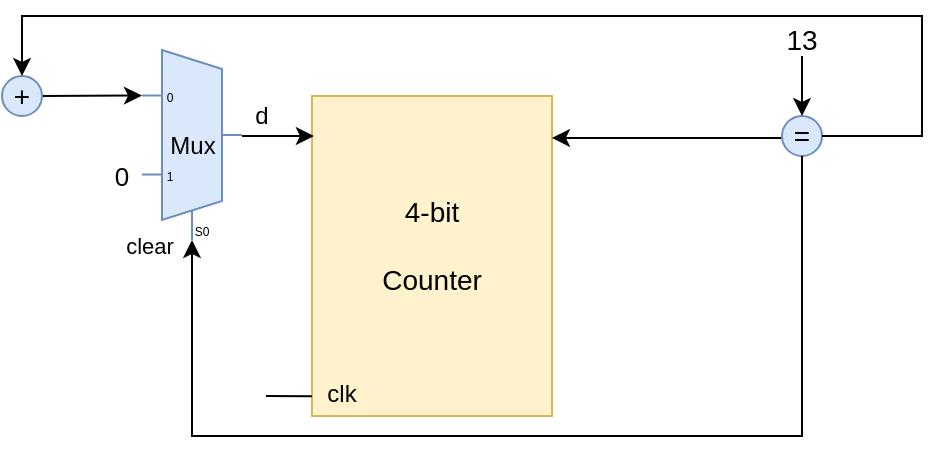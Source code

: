 <mxfile version="20.8.16" type="device"><diagram name="Page-1" id="JKcO-LOjQ9KDGLqMNJAe"><mxGraphModel dx="861" dy="516" grid="1" gridSize="10" guides="1" tooltips="1" connect="1" arrows="1" fold="1" page="1" pageScale="1" pageWidth="850" pageHeight="1100" math="0" shadow="0"><root><mxCell id="0"/><mxCell id="1" parent="0"/><mxCell id="k33jYRoEqoO7-9eLj3Zs-2" value="" style="rounded=0;whiteSpace=wrap;html=1;fillColor=#fff2cc;strokeColor=#d6b656;" vertex="1" parent="1"><mxGeometry x="365" y="160" width="120" height="160" as="geometry"/></mxCell><mxCell id="k33jYRoEqoO7-9eLj3Zs-3" value="" style="endArrow=none;html=1;rounded=0;exitX=-0.017;exitY=0.938;exitDx=0;exitDy=0;exitPerimeter=0;" edge="1" parent="1"><mxGeometry width="50" height="50" relative="1" as="geometry"><mxPoint x="364.96" y="310.08" as="sourcePoint"/><mxPoint x="342" y="310" as="targetPoint"/></mxGeometry></mxCell><mxCell id="k33jYRoEqoO7-9eLj3Zs-4" value="clk" style="text;html=1;strokeColor=none;fillColor=none;align=center;verticalAlign=middle;whiteSpace=wrap;rounded=0;" vertex="1" parent="1"><mxGeometry x="350" y="294" width="60" height="30" as="geometry"/></mxCell><mxCell id="k33jYRoEqoO7-9eLj3Zs-6" value="" style="endArrow=classic;html=1;rounded=0;entryX=0.008;entryY=0.125;entryDx=0;entryDy=0;entryPerimeter=0;" edge="1" parent="1" target="k33jYRoEqoO7-9eLj3Zs-2"><mxGeometry width="50" height="50" relative="1" as="geometry"><mxPoint x="330" y="180" as="sourcePoint"/><mxPoint x="450" y="240" as="targetPoint"/></mxGeometry></mxCell><mxCell id="k33jYRoEqoO7-9eLj3Zs-7" value="Mux" style="shadow=0;dashed=0;align=center;html=1;strokeWidth=1;shape=mxgraph.electrical.abstract.mux2;container=0;fillColor=#dae8fc;strokeColor=#6c8ebf;" vertex="1" parent="1"><mxGeometry x="280" y="137" width="50" height="95" as="geometry"/></mxCell><mxCell id="k33jYRoEqoO7-9eLj3Zs-8" value="d" style="text;html=1;strokeColor=none;fillColor=none;align=center;verticalAlign=middle;whiteSpace=wrap;rounded=0;" vertex="1" parent="1"><mxGeometry x="310" y="155" width="60" height="30" as="geometry"/></mxCell><mxCell id="k33jYRoEqoO7-9eLj3Zs-9" value="" style="endArrow=classic;html=1;rounded=0;entryX=0;entryY=0.208;entryDx=0;entryDy=3;entryPerimeter=0;" edge="1" parent="1" target="k33jYRoEqoO7-9eLj3Zs-7"><mxGeometry width="50" height="50" relative="1" as="geometry"><mxPoint x="230" y="160" as="sourcePoint"/><mxPoint x="450" y="280" as="targetPoint"/></mxGeometry></mxCell><mxCell id="k33jYRoEqoO7-9eLj3Zs-10" value="+" style="ellipse;whiteSpace=wrap;html=1;fontSize=14;fillColor=#dae8fc;strokeColor=#6c8ebf;" vertex="1" parent="1"><mxGeometry x="210" y="150" width="20" height="20" as="geometry"/></mxCell><mxCell id="k33jYRoEqoO7-9eLj3Zs-11" value="" style="endArrow=classic;html=1;rounded=0;fontSize=14;entryX=1;entryY=0.131;entryDx=0;entryDy=0;entryPerimeter=0;" edge="1" parent="1" target="k33jYRoEqoO7-9eLj3Zs-2"><mxGeometry width="50" height="50" relative="1" as="geometry"><mxPoint x="600" y="181" as="sourcePoint"/><mxPoint x="490" y="180" as="targetPoint"/><Array as="points"><mxPoint x="600" y="181"/></Array></mxGeometry></mxCell><mxCell id="k33jYRoEqoO7-9eLj3Zs-13" value="=" style="ellipse;whiteSpace=wrap;html=1;fontSize=14;fillColor=#dae8fc;strokeColor=#6c8ebf;" vertex="1" parent="1"><mxGeometry x="600" y="170" width="20" height="20" as="geometry"/></mxCell><mxCell id="k33jYRoEqoO7-9eLj3Zs-14" value="" style="endArrow=classic;html=1;rounded=0;fontSize=14;entryX=0.5;entryY=0;entryDx=0;entryDy=0;" edge="1" parent="1" target="k33jYRoEqoO7-9eLj3Zs-13"><mxGeometry width="50" height="50" relative="1" as="geometry"><mxPoint x="610" y="140" as="sourcePoint"/><mxPoint x="450" y="280" as="targetPoint"/></mxGeometry></mxCell><mxCell id="k33jYRoEqoO7-9eLj3Zs-15" value="13" style="text;html=1;strokeColor=none;fillColor=none;align=center;verticalAlign=middle;whiteSpace=wrap;rounded=0;fontSize=14;" vertex="1" parent="1"><mxGeometry x="580" y="117" width="60" height="30" as="geometry"/></mxCell><mxCell id="k33jYRoEqoO7-9eLj3Zs-16" value="" style="endArrow=classic;html=1;rounded=0;fontSize=14;exitX=1;exitY=0.5;exitDx=0;exitDy=0;entryX=0.5;entryY=0;entryDx=0;entryDy=0;" edge="1" parent="1" source="k33jYRoEqoO7-9eLj3Zs-13" target="k33jYRoEqoO7-9eLj3Zs-10"><mxGeometry width="50" height="50" relative="1" as="geometry"><mxPoint x="400" y="330" as="sourcePoint"/><mxPoint x="200" y="120" as="targetPoint"/><Array as="points"><mxPoint x="670" y="180"/><mxPoint x="670" y="120"/><mxPoint x="220" y="120"/></Array></mxGeometry></mxCell><mxCell id="k33jYRoEqoO7-9eLj3Zs-17" value="4-bit&lt;br&gt;&lt;br&gt;Counter" style="text;html=1;strokeColor=none;fillColor=none;align=center;verticalAlign=middle;whiteSpace=wrap;rounded=0;fontSize=14;" vertex="1" parent="1"><mxGeometry x="395" y="220" width="60" height="30" as="geometry"/></mxCell><mxCell id="k33jYRoEqoO7-9eLj3Zs-18" value="" style="endArrow=classic;html=1;rounded=0;fontSize=14;exitX=0.5;exitY=1;exitDx=0;exitDy=0;entryX=0.3;entryY=1;entryDx=10;entryDy=0;entryPerimeter=0;" edge="1" parent="1" source="k33jYRoEqoO7-9eLj3Zs-13" target="k33jYRoEqoO7-9eLj3Zs-7"><mxGeometry width="50" height="50" relative="1" as="geometry"><mxPoint x="400" y="320" as="sourcePoint"/><mxPoint x="290" y="360" as="targetPoint"/><Array as="points"><mxPoint x="610" y="330"/><mxPoint x="305" y="330"/></Array></mxGeometry></mxCell><mxCell id="k33jYRoEqoO7-9eLj3Zs-19" value="clear" style="text;html=1;strokeColor=none;fillColor=none;align=center;verticalAlign=middle;whiteSpace=wrap;rounded=0;fontSize=11;" vertex="1" parent="1"><mxGeometry x="254" y="220" width="60" height="30" as="geometry"/></mxCell><mxCell id="k33jYRoEqoO7-9eLj3Zs-22" value="0" style="text;html=1;strokeColor=none;fillColor=none;align=center;verticalAlign=middle;whiteSpace=wrap;rounded=0;fontSize=13;" vertex="1" parent="1"><mxGeometry x="240" y="185" width="60" height="30" as="geometry"/></mxCell></root></mxGraphModel></diagram></mxfile>